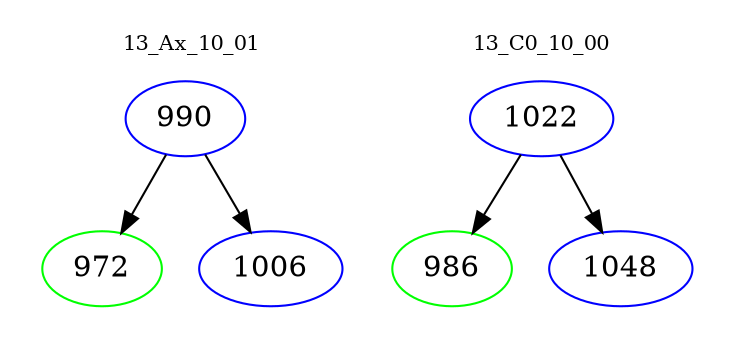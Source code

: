digraph{
subgraph cluster_0 {
color = white
label = "13_Ax_10_01";
fontsize=10;
T0_990 [label="990", color="blue"]
T0_990 -> T0_972 [color="black"]
T0_972 [label="972", color="green"]
T0_990 -> T0_1006 [color="black"]
T0_1006 [label="1006", color="blue"]
}
subgraph cluster_1 {
color = white
label = "13_C0_10_00";
fontsize=10;
T1_1022 [label="1022", color="blue"]
T1_1022 -> T1_986 [color="black"]
T1_986 [label="986", color="green"]
T1_1022 -> T1_1048 [color="black"]
T1_1048 [label="1048", color="blue"]
}
}
